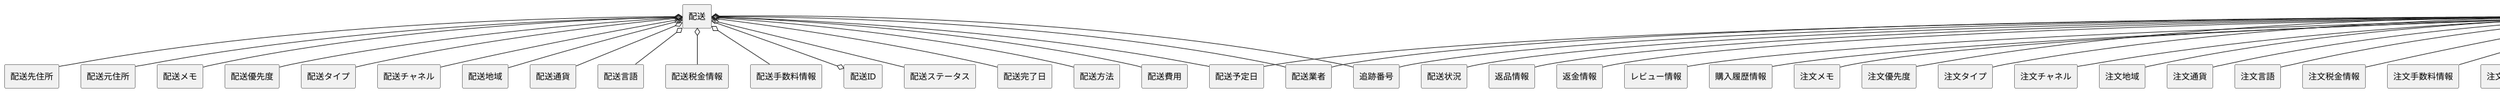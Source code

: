 @startuml BBショップ注文管理システムドメインモデル図
skinparam componentStyle rectangle

' ユーザー
[ユーザー] --o [名前]
[ユーザー] o-- [電話番号]
[ユーザー] o-- [メールアドレス]
[ユーザー] o-- [パスワード]
[ユーザー] o-- [住所]
[ユーザー] o-- [注文履歴]
[ユーザー] o-- [カート]
[ユーザー] o-- [お気に入りリスト]
[ユーザー] o-- [支払い情報]
[ユーザー] o-- [配送情報]
[ユーザー] o-- [レビュー]
[ユーザー] o-- [ポイント情報]
[ユーザー] o-- [クーポン情報]
[ユーザー] o-- [ギフトオプション]
[ユーザー] o-- [カスタマイズオプション]
[ユーザー] o-- [セット商品情報]
[ユーザー] o-- [関連キャンペーン情報]
[ユーザー] o-- [購入履歴]
[ユーザー] o-- [アカウント作成日]
[ユーザー] o-- [最終ログイン日]
[ユーザー] o-- [アカウントステータス]
[ユーザー] o-- [通知設定]
[ユーザー] o-- [セキュリティ設定]
[ユーザー] o-- [パスワードリセット情報]
[ユーザー] o-- [二段階認証情報]
[ユーザー] o-- [ソーシャルログイン情報]
[ユーザー] o-- [プロフィール写真]
[ユーザー] o-- [誕生日]
[ユーザー] o-- [性別]
[ユーザー] o-- [職業]
[ユーザー] o-- [興味・関心]
[ユーザー] o-- [購買傾向]
[ユーザー] o-- [レビュー数]
[ユーザー] o-- [平均評価]


' 商品
[商品] --o [商品名]
[商品] o-- [価格]
[商品] o-- [在庫数]
[商品] o-- [説明]
[商品] o-- [カテゴリ]
[商品] o-- [レビュー]
[商品] o-- [画像]
[商品] o-- [注文履歴]
[商品] o-- [カート]
[商品] o-- [お気に入りリスト]
[商品] o-- [割引情報]
[商品] o-- [発送情報]
[商品] o-- [返品ポリシー]
[商品] o-- [関連商品]
[商品] o-- [タグ]
[商品] o-- [評価]
[商品] o-- [ブランド]
[商品] o-- [製造元]
[商品] o-- [保証情報]
[商品] o-- [販売数]
[商品] o-- [人気度]
[商品] o-- [新着情報]
[商品] o-- [セール情報]
[商品] o-- [ランキング]
[商品] o-- [おすすめ度]
[商品] o-- [レビュー数]
[商品] o-- [平均評価]
[商品] o-- [配送オプション]
[商品] o-- [支払いオプション]
[商品] o-- [クーポン情報]
[商品] o-- [ポイント情報]
[商品] o-- [ギフトオプション]
[商品] o-- [カスタマイズオプション]
[商品] o-- [セット商品情報]
[商品] o-- [関連キャンペーン情報]
[商品] o-- [在庫状況]
[商品] o-- [入荷予定日]
[商品] o-- [販売開始日]
[商品] o-- [販売終了日]
[商品] o-- [販売チャネル]
[商品] o-- [販売地域]
[商品] o-- [販売価格]
[商品] o-- [割引価格]
[商品] o-- [ポイント還元率]
[商品] o-- [レビュー評価]
[商品] o-- [レビューコメント]
[商品] o-- [レビュー投稿者]
[商品] o-- [レビュー投稿日]
[商品] o-- [レビュー返信]
[商品] o-- [レビュー返信者]
[商品] o-- [レビュー返信投稿日]

' 注文
[注文] --o [注文ID]
[注文] o-- [注文日]
[注文] o-- [注文ステータス]
[注文] o-- [支払い情報]
[注文] o-- [配送情報]
[注文] o-- [商品リスト]
[注文] o-- [合計金額]
[注文] o-- [割引情報]
[注文] o-- [ポイント使用情報]
[注文] o-- [ギフトオプション]
[注文] o-- [カスタマイズオプション]
[注文] o-- [セット商品情報]
[注文] o-- [関連キャンペーン情報]
[注文] o-- [配送予定日]
[注文] o-- [配送状況]
[注文] o-- [配送業者]
[注文] o-- [追跡番号]
[注文] o-- [返品情報]
[注文] o-- [返金情報]
[注文] o-- [レビュー情報]
[注文] o-- [購入履歴情報]
[注文] o-- [注文メモ]
[注文] o-- [注文優先度]
[注文] o-- [注文タイプ]
[注文] o-- [注文チャネル]
[注文] o-- [注文地域]
[注文] o-- [注文通貨]
[注文] o-- [注文言語]
[注文] o-- [注文税金情報]
[注文] o-- [注文手数料情報]
[注文] o-- [注文割引コード]
[注文] o-- [注文ポイント獲得情報]
[注文] o-- [注文ポイント使用情報]
[注文] o-- [注文ギフトオプション情報]
[注文] o-- [注文カスタマイズオプション情報]
[注文] o-- [注文セット商品情報]
[注文] o-- [注文関連キャンペーン情報]

'配送
[配送] --o [配送ID]
[配送] o-- [配送業者]
[配送] o-- [追跡番号]
[配送] o-- [配送ステータス]
[配送] o-- [配送予定日]
[配送] o-- [配送完了日]
[配送] o-- [配送方法]
[配送] o-- [配送費用]
[配送] o-- [配送先住所]
[配送] o-- [配送元住所]
[配送] o-- [配送メモ]
[配送] o-- [配送優先度]
[配送] o-- [配送タイプ]
[配送] o-- [配送チャネル]
[配送] o-- [配送地域]
[配送] o-- [配送通貨]
[配送] o-- [配送言語]
[配送] o-- [配送税金情報]
[配送] o-- [配送手数料情報]



@enduml

